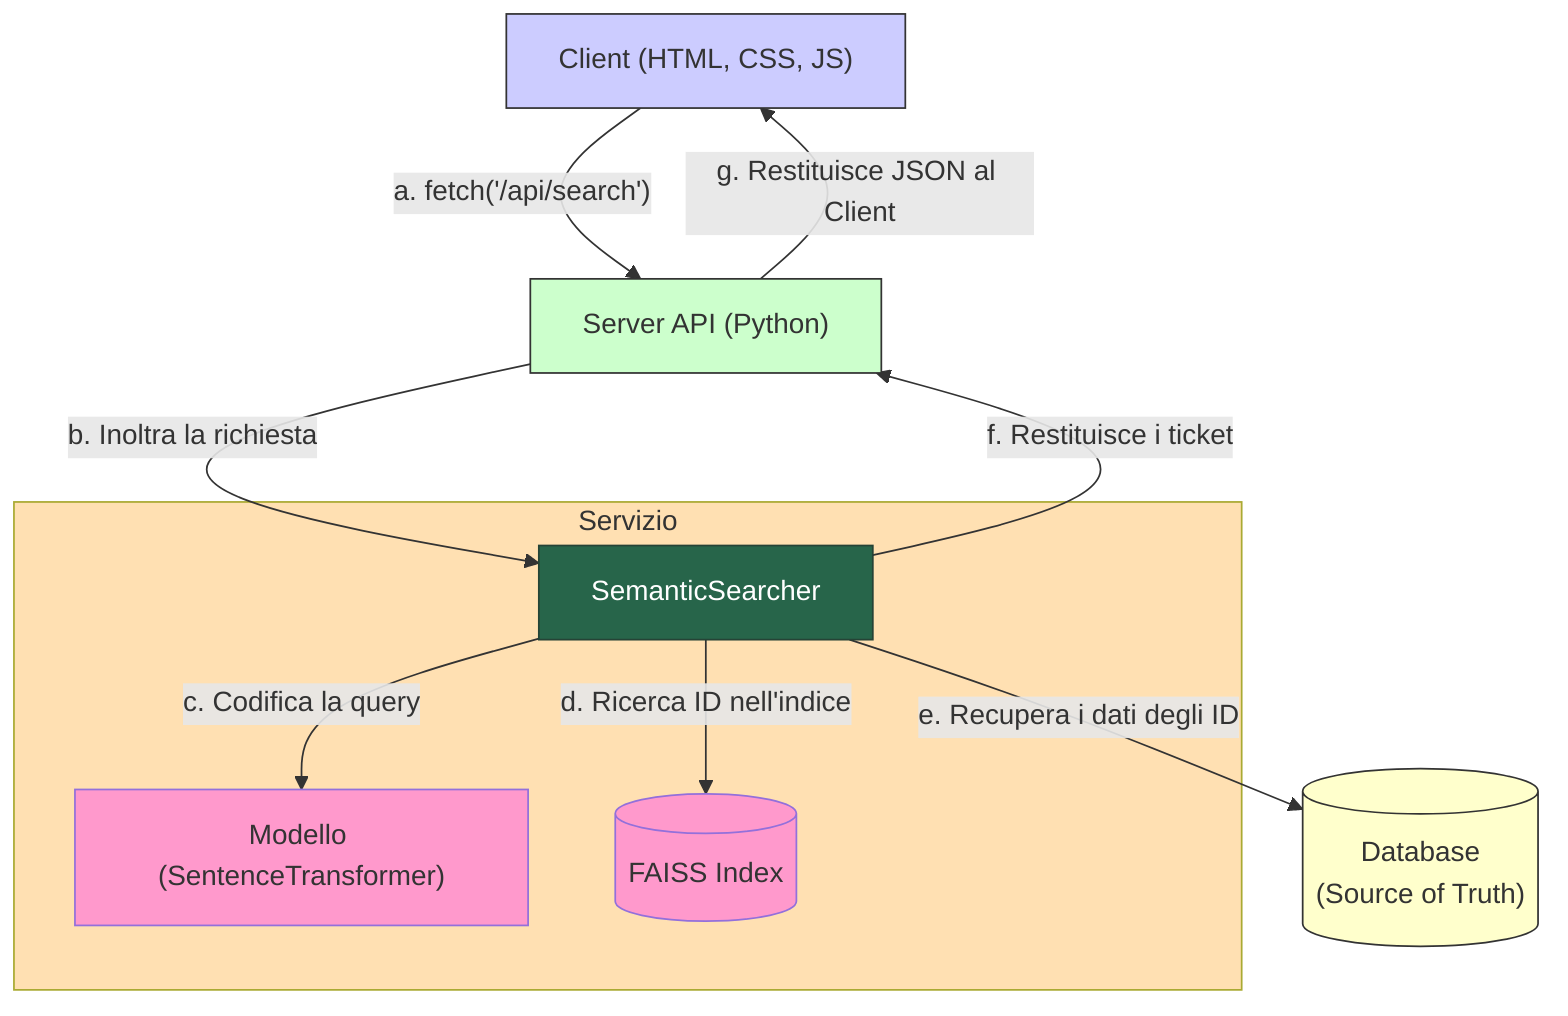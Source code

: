 flowchart TB
    %% Definizioni dei Nodi
    classDef Pine stroke-width:1px, stroke-dasharray:none, stroke:#254336, fill:#27654A, color:#FFFFFF
    style Client fill:#ccf,stroke:#333
    style API fill:#cfc,stroke:#333
    style DB fill:#ffc,stroke:#333
    style Model fill:#f9c
    style Index fill:#f9c
    style Servizio fill:#FFE0B2

      Searcher:::Pine
    Client["Client (HTML, CSS, JS)"]
    API["Server API (Python)"]
    DB[("Database 
    (Source of Truth)")]
    
    subgraph "Servizio"
        Searcher["SemanticSearcher"]
        Model["Modello (SentenceTransformer)"]
        Index[("FAISS Index")]
    end

    %% Flusso di Ricerca
    Client -- "a. fetch('/api/search')" --> API
    API -- "b. Inoltra la richiesta" --> Searcher
    Searcher -- "c. Codifica la query" --> Model
    Searcher -- "d. Ricerca ID nell'indice" --> Index
    Searcher -- "e. Recupera i dati degli ID" --> DB
    Searcher -- "f. Restituisce i ticket" --> API
    API -- "g. Restituisce JSON al Client" --> Client